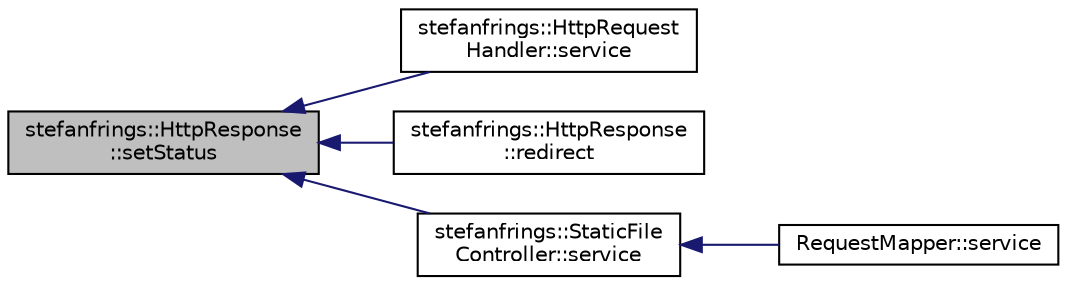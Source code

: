 digraph "stefanfrings::HttpResponse::setStatus"
{
  edge [fontname="Helvetica",fontsize="10",labelfontname="Helvetica",labelfontsize="10"];
  node [fontname="Helvetica",fontsize="10",shape=record];
  rankdir="LR";
  Node48 [label="stefanfrings::HttpResponse\l::setStatus",height=0.2,width=0.4,color="black", fillcolor="grey75", style="filled", fontcolor="black"];
  Node48 -> Node49 [dir="back",color="midnightblue",fontsize="10",style="solid",fontname="Helvetica"];
  Node49 [label="stefanfrings::HttpRequest\lHandler::service",height=0.2,width=0.4,color="black", fillcolor="white", style="filled",URL="$classstefanfrings_1_1_http_request_handler.html#a0a7210907152c46b8b5a47feb64cf6bd"];
  Node48 -> Node50 [dir="back",color="midnightblue",fontsize="10",style="solid",fontname="Helvetica"];
  Node50 [label="stefanfrings::HttpResponse\l::redirect",height=0.2,width=0.4,color="black", fillcolor="white", style="filled",URL="$classstefanfrings_1_1_http_response.html#afb4d442dd120b515d472aff13074275a"];
  Node48 -> Node51 [dir="back",color="midnightblue",fontsize="10",style="solid",fontname="Helvetica"];
  Node51 [label="stefanfrings::StaticFile\lController::service",height=0.2,width=0.4,color="black", fillcolor="white", style="filled",URL="$classstefanfrings_1_1_static_file_controller.html#a88bbd874c62c8335d0775629b22871a1"];
  Node51 -> Node52 [dir="back",color="midnightblue",fontsize="10",style="solid",fontname="Helvetica"];
  Node52 [label="RequestMapper::service",height=0.2,width=0.4,color="black", fillcolor="white", style="filled",URL="$class_request_mapper.html#a5faa3e99e8599b260d2c9ec1479b6419"];
}
